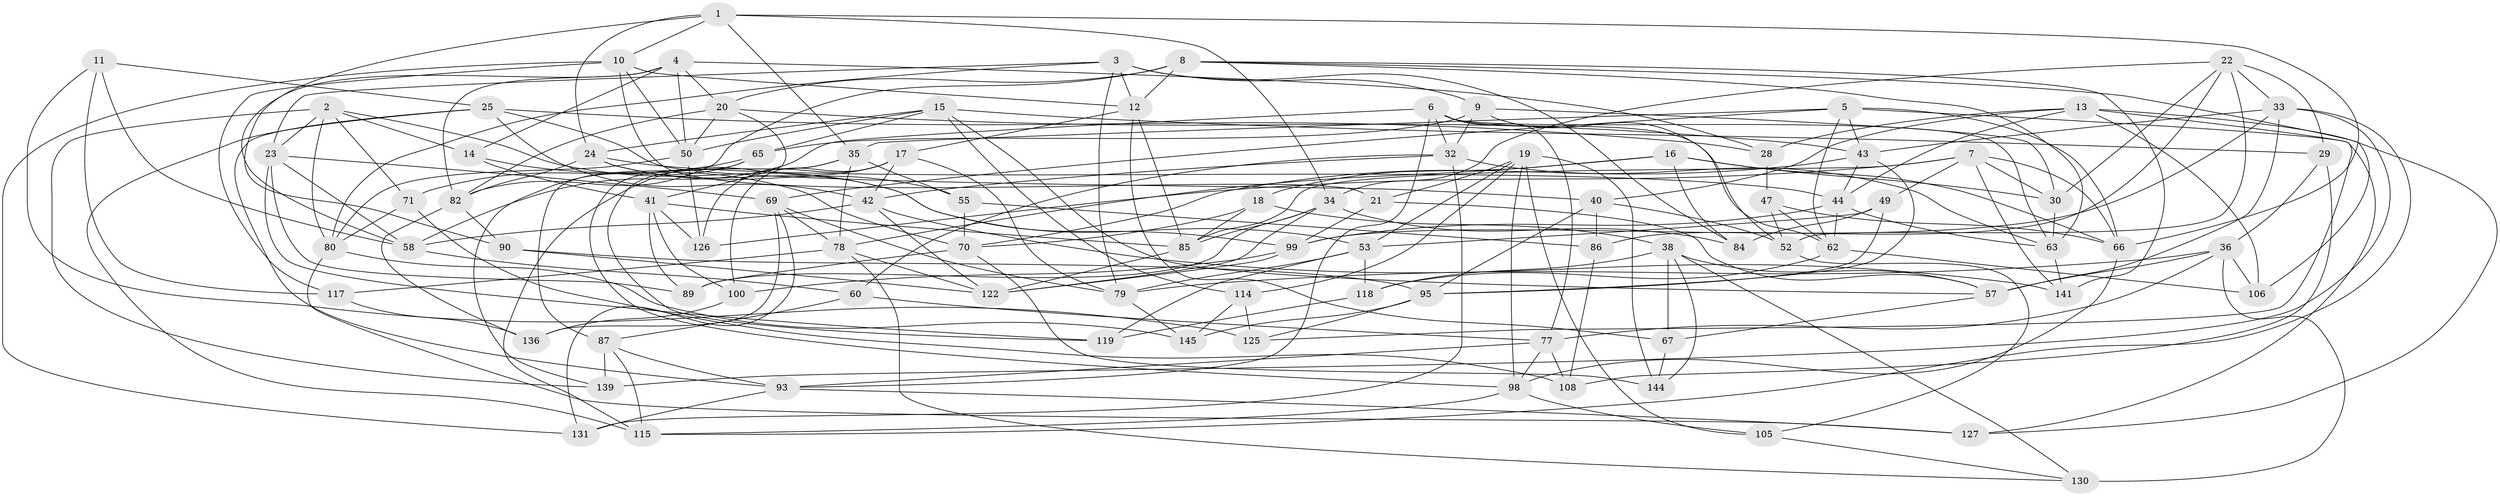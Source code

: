// Generated by graph-tools (version 1.1) at 2025/24/03/03/25 07:24:24]
// undirected, 91 vertices, 235 edges
graph export_dot {
graph [start="1"]
  node [color=gray90,style=filled];
  1 [super="+75"];
  2 [super="+143"];
  3 [super="+91"];
  4 [super="+121"];
  5 [super="+46"];
  6 [super="+74"];
  7 [super="+56"];
  8 [super="+27"];
  9 [super="+140"];
  10 [super="+88"];
  11;
  12 [super="+92"];
  13 [super="+39"];
  14;
  15 [super="+128"];
  16 [super="+26"];
  17 [super="+81"];
  18;
  19 [super="+68"];
  20 [super="+59"];
  21;
  22 [super="+72"];
  23 [super="+31"];
  24 [super="+64"];
  25 [super="+37"];
  28;
  29;
  30 [super="+76"];
  32 [super="+51"];
  33 [super="+129"];
  34 [super="+148"];
  35 [super="+109"];
  36 [super="+107"];
  38 [super="+48"];
  40 [super="+83"];
  41 [super="+104"];
  42 [super="+45"];
  43 [super="+61"];
  44 [super="+113"];
  47;
  49;
  50 [super="+102"];
  52 [super="+54"];
  53 [super="+112"];
  55;
  57 [super="+103"];
  58 [super="+73"];
  60;
  62 [super="+96"];
  63 [super="+123"];
  65 [super="+147"];
  66 [super="+133"];
  67;
  69 [super="+132"];
  70 [super="+135"];
  71;
  77 [super="+138"];
  78 [super="+120"];
  79 [super="+137"];
  80 [super="+142"];
  82 [super="+146"];
  84;
  85 [super="+94"];
  86;
  87 [super="+97"];
  89;
  90;
  93 [super="+116"];
  95 [super="+110"];
  98 [super="+101"];
  99 [super="+111"];
  100;
  105;
  106;
  108;
  114;
  115 [super="+134"];
  117;
  118;
  119;
  122 [super="+124"];
  125;
  126;
  127;
  130;
  131;
  136;
  139;
  141;
  144;
  145;
  1 -- 34;
  1 -- 24;
  1 -- 35;
  1 -- 10;
  1 -- 90;
  1 -- 66;
  2 -- 139;
  2 -- 53;
  2 -- 14;
  2 -- 71;
  2 -- 23;
  2 -- 80;
  3 -- 9;
  3 -- 80;
  3 -- 84;
  3 -- 12;
  3 -- 79;
  3 -- 23;
  4 -- 14;
  4 -- 28;
  4 -- 50;
  4 -- 20;
  4 -- 58;
  4 -- 82;
  5 -- 66;
  5 -- 69;
  5 -- 35;
  5 -- 43;
  5 -- 62;
  5 -- 127;
  6 -- 62;
  6 -- 32;
  6 -- 77;
  6 -- 93;
  6 -- 63;
  6 -- 58;
  7 -- 49;
  7 -- 85;
  7 -- 141;
  7 -- 126;
  7 -- 66;
  7 -- 30;
  8 -- 106;
  8 -- 20;
  8 -- 12;
  8 -- 82;
  8 -- 141;
  8 -- 63;
  9 -- 30;
  9 -- 65 [weight=2];
  9 -- 32;
  9 -- 52;
  10 -- 117;
  10 -- 21;
  10 -- 131;
  10 -- 12;
  10 -- 50;
  11 -- 125;
  11 -- 117;
  11 -- 58;
  11 -- 25;
  12 -- 67;
  12 -- 85;
  12 -- 17;
  13 -- 127;
  13 -- 28;
  13 -- 106;
  13 -- 40;
  13 -- 125;
  13 -- 44;
  14 -- 41;
  14 -- 70;
  15 -- 29;
  15 -- 24;
  15 -- 57;
  15 -- 114;
  15 -- 50;
  15 -- 65;
  16 -- 18;
  16 -- 30 [weight=2];
  16 -- 84;
  16 -- 78;
  16 -- 66;
  17 -- 126;
  17 -- 100;
  17 -- 79;
  17 -- 115;
  17 -- 42;
  18 -- 38;
  18 -- 70;
  18 -- 85;
  19 -- 21;
  19 -- 98;
  19 -- 105;
  19 -- 144;
  19 -- 114;
  19 -- 53;
  20 -- 82;
  20 -- 43;
  20 -- 41;
  20 -- 50;
  21 -- 99;
  21 -- 57;
  22 -- 86;
  22 -- 52;
  22 -- 33;
  22 -- 29;
  22 -- 30;
  22 -- 34;
  23 -- 119;
  23 -- 89;
  23 -- 58;
  23 -- 69;
  24 -- 82;
  24 -- 99;
  24 -- 55;
  24 -- 44;
  25 -- 40;
  25 -- 93;
  25 -- 115;
  25 -- 42;
  25 -- 28;
  28 -- 47;
  29 -- 36;
  29 -- 108;
  30 -- 63;
  32 -- 42;
  32 -- 131;
  32 -- 60;
  32 -- 63;
  33 -- 139;
  33 -- 115;
  33 -- 99;
  33 -- 43;
  33 -- 57;
  34 -- 122;
  34 -- 84;
  34 -- 89;
  34 -- 85;
  35 -- 119;
  35 -- 55;
  35 -- 98;
  35 -- 78;
  36 -- 77;
  36 -- 79;
  36 -- 106;
  36 -- 130;
  36 -- 57;
  38 -- 130;
  38 -- 144;
  38 -- 118;
  38 -- 67;
  38 -- 57;
  40 -- 86;
  40 -- 52 [weight=2];
  40 -- 95;
  41 -- 89;
  41 -- 126;
  41 -- 85;
  41 -- 100;
  42 -- 141;
  42 -- 58;
  42 -- 122;
  43 -- 70;
  43 -- 95;
  43 -- 44;
  44 -- 99;
  44 -- 63;
  44 -- 62;
  47 -- 62;
  47 -- 52;
  47 -- 66;
  49 -- 53;
  49 -- 84;
  49 -- 95;
  50 -- 126;
  50 -- 80;
  52 -- 105;
  53 -- 118;
  53 -- 119;
  53 -- 79;
  55 -- 70;
  55 -- 86;
  57 -- 67;
  58 -- 60;
  60 -- 77;
  60 -- 87;
  62 -- 106;
  62 -- 118;
  63 -- 141;
  65 -- 139;
  65 -- 87;
  65 -- 71;
  66 -- 98;
  67 -- 144;
  69 -- 78;
  69 -- 136;
  69 -- 131;
  69 -- 79;
  70 -- 89;
  70 -- 144;
  71 -- 108;
  71 -- 80;
  77 -- 108;
  77 -- 93;
  77 -- 98;
  78 -- 117;
  78 -- 130;
  78 -- 122;
  79 -- 145;
  80 -- 145;
  80 -- 127;
  82 -- 136;
  82 -- 90;
  85 -- 122;
  86 -- 108;
  87 -- 139;
  87 -- 115 [weight=2];
  87 -- 93;
  90 -- 95;
  90 -- 122;
  93 -- 127;
  93 -- 131;
  95 -- 125;
  95 -- 145;
  98 -- 105;
  98 -- 115;
  99 -- 122;
  99 -- 100;
  100 -- 136;
  105 -- 130;
  114 -- 125;
  114 -- 145;
  117 -- 136;
  118 -- 119;
}
